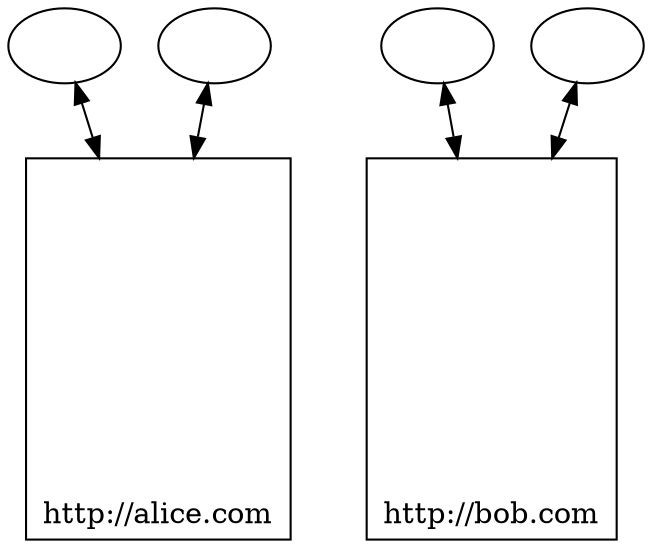 digraph B {
	alice[label="\l\l\l\l\l\l\l\l\l\lhttp://alice.com", image="img/alice.jpg", shape="rectangle"];
	bob[label="\l\l\l\l\l\l\l\l\l\lhttp://bob.com", image="img/bob.jpg", shape="rectangle"];

	bobPC1[label="", image="img/computer.png"];
	bobPC2[label="", image="img/computer.png"];

	bobPC1 -> bob[dir=both];
	bobPC2 -> bob[dir=both];

	alicePC1[label="", image="img/computer.png"];
	alicePC2[label="", image="img/computer.png"];

	alicePC1 -> alice[dir=both];
	alicePC2 -> alice[dir=both];
}